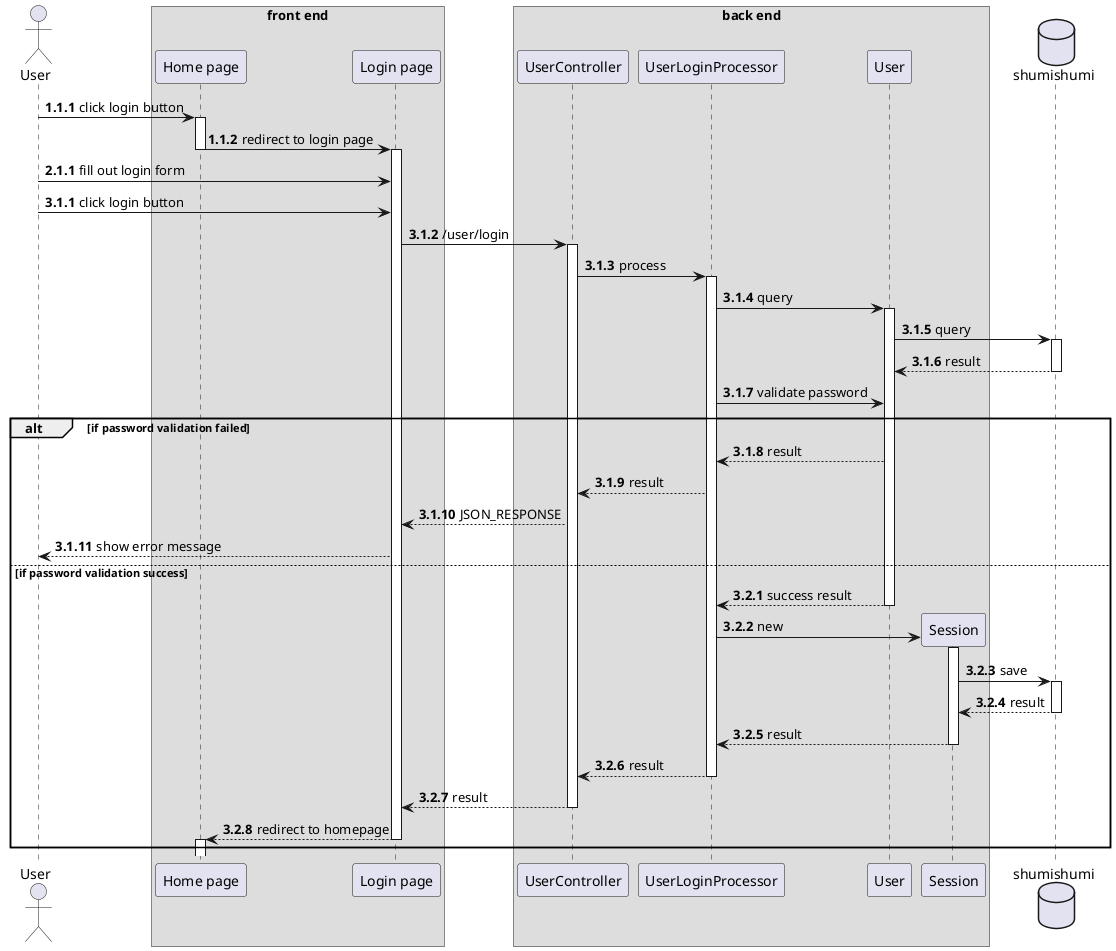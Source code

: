 @startuml login
autonumber 1.1.1

actor User as u

box "front end"
participant "Home page" as home
participant "Login page" as login
end box

box "back end"
participant "UserController" as uc

participant "UserLoginProcessor" as loginproc

participant "User" as um
participant "Session" as sm
end box

database shumishumi as db

u -> home++ : click login button
home -> login --++ : redirect to login page

autonumber inc a
u -> login : fill out login form
autonumber inc a
u -> login : click login button

login -> uc++ : /user/login
uc -> loginproc++ : process

loginproc -> um++ : query
um -> db++ : query
return result
loginproc -> um : validate password
alt if password validation failed
    loginproc <-- um : result
    uc <-- loginproc : result

    login <-- uc : JSON_RESPONSE
    u <-- login : show error message
else if password validation success
    autonumber inc b
    loginproc <-- um --: success result

    create sm
    loginproc -> sm++ : new
    sm -> db++ : save
    return result
    return result

    return result
    return result

    home <-- login --++ : redirect to homepage
end



@enduml
